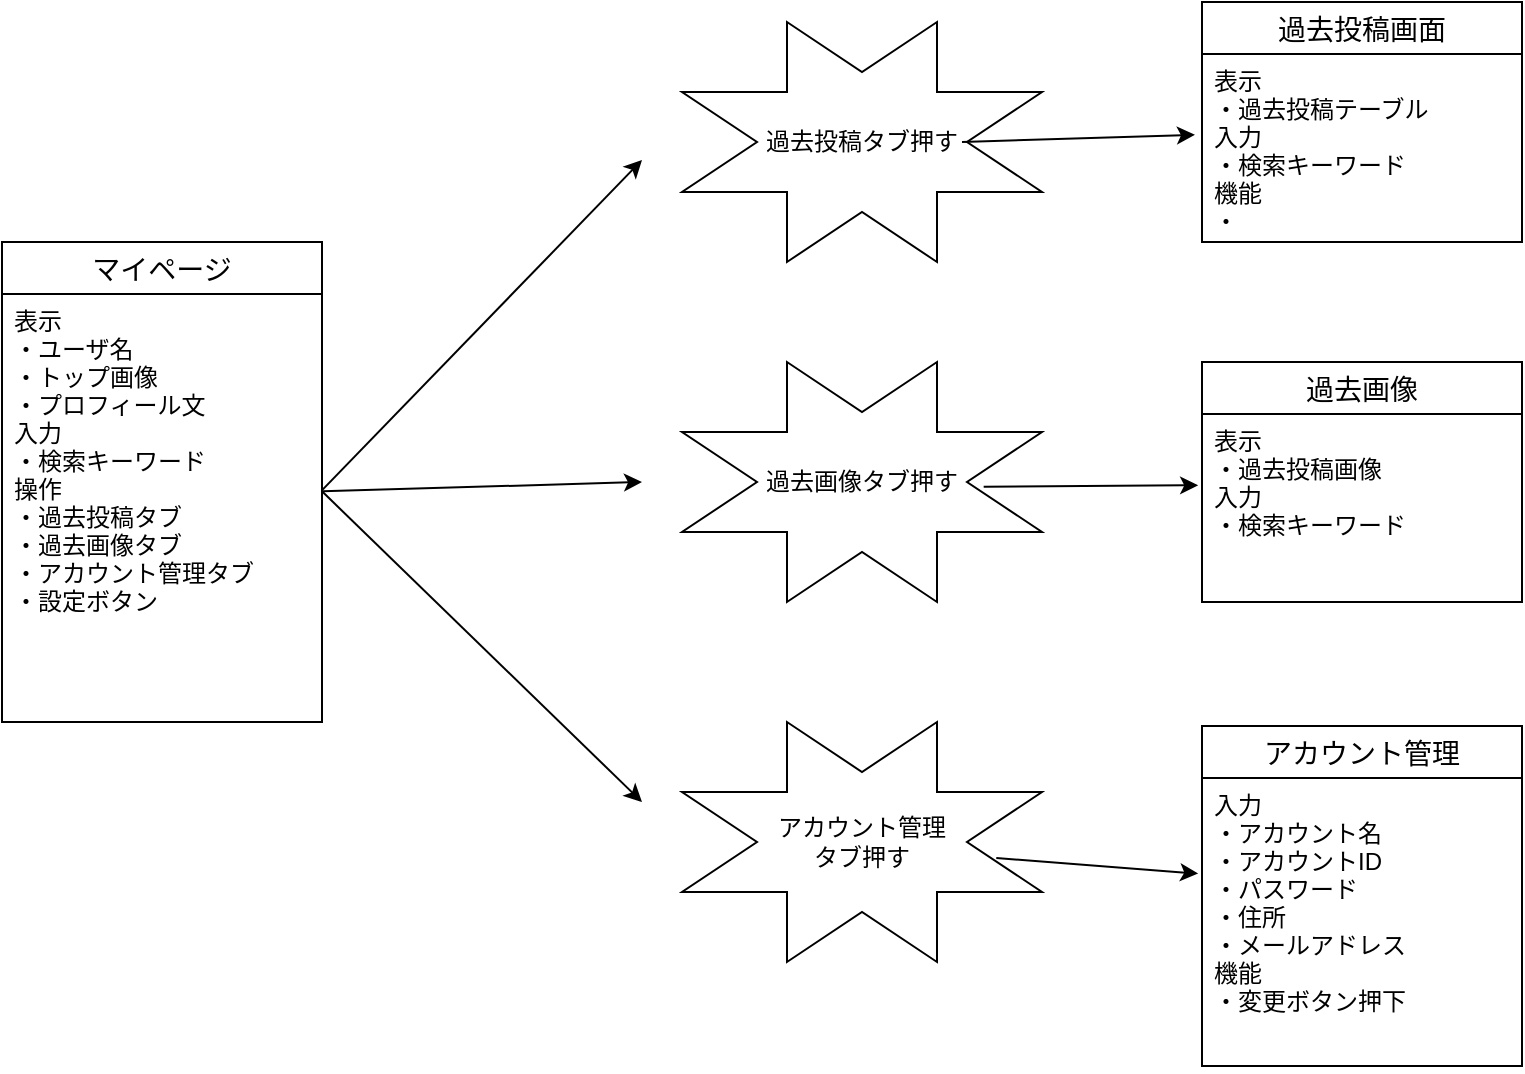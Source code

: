 <mxfile version="13.6.5">
    <diagram id="B7275yr1DmiIwSXIYHHA" name="ページ1">
        <mxGraphModel dx="1408" dy="804" grid="1" gridSize="10" guides="1" tooltips="1" connect="1" arrows="1" fold="1" page="1" pageScale="1" pageWidth="827" pageHeight="1169" math="0" shadow="0">
            <root>
                <mxCell id="0"/>
                <mxCell id="1" parent="0"/>
                <mxCell id="2" value="" style="endArrow=classic;html=1;exitX=1.002;exitY=0.457;exitDx=0;exitDy=0;exitPerimeter=0;" parent="1" source="4" edge="1">
                    <mxGeometry width="50" height="50" relative="1" as="geometry">
                        <mxPoint x="500" y="330" as="sourcePoint"/>
                        <mxPoint x="360" y="159" as="targetPoint"/>
                    </mxGeometry>
                </mxCell>
                <mxCell id="3" value="マイページ" style="swimlane;fontStyle=0;childLayout=stackLayout;horizontal=1;startSize=26;horizontalStack=0;resizeParent=1;resizeParentMax=0;resizeLast=0;collapsible=1;marginBottom=0;align=center;fontSize=14;" parent="1" vertex="1">
                    <mxGeometry x="40" y="200" width="160" height="240" as="geometry"/>
                </mxCell>
                <mxCell id="4" value="表示&#10;・ユーザ名&#10;・トップ画像&#10;・プロフィール文&#10;入力&#10;・検索キーワード&#10;操作&#10;・過去投稿タブ&#10;・過去画像タブ&#10;・アカウント管理タブ&#10;・設定ボタン" style="text;strokeColor=none;fillColor=none;spacingLeft=4;spacingRight=4;overflow=hidden;rotatable=0;points=[[0,0.5],[1,0.5]];portConstraint=eastwest;fontSize=12;" parent="3" vertex="1">
                    <mxGeometry y="26" width="160" height="214" as="geometry"/>
                </mxCell>
                <mxCell id="5" value="" style="endArrow=classic;html=1;exitX=1.002;exitY=0.461;exitDx=0;exitDy=0;exitPerimeter=0;" parent="1" source="4" edge="1">
                    <mxGeometry width="50" height="50" relative="1" as="geometry">
                        <mxPoint x="500" y="330" as="sourcePoint"/>
                        <mxPoint x="360" y="320" as="targetPoint"/>
                    </mxGeometry>
                </mxCell>
                <mxCell id="6" value="" style="endArrow=classic;html=1;exitX=1;exitY=0.461;exitDx=0;exitDy=0;exitPerimeter=0;" parent="1" source="4" edge="1">
                    <mxGeometry width="50" height="50" relative="1" as="geometry">
                        <mxPoint x="500" y="590" as="sourcePoint"/>
                        <mxPoint x="360" y="480" as="targetPoint"/>
                    </mxGeometry>
                </mxCell>
                <mxCell id="7" value="" style="verticalLabelPosition=bottom;verticalAlign=top;html=1;shape=mxgraph.basic.8_point_star" parent="1" vertex="1">
                    <mxGeometry x="380" y="90" width="180" height="120" as="geometry"/>
                </mxCell>
                <mxCell id="8" value="" style="verticalLabelPosition=bottom;verticalAlign=top;html=1;shape=mxgraph.basic.8_point_star" parent="1" vertex="1">
                    <mxGeometry x="380" y="260" width="180" height="120" as="geometry"/>
                </mxCell>
                <mxCell id="9" value="" style="verticalLabelPosition=bottom;verticalAlign=top;html=1;shape=mxgraph.basic.8_point_star" parent="1" vertex="1">
                    <mxGeometry x="380" y="440" width="180" height="120" as="geometry"/>
                </mxCell>
                <mxCell id="10" value="過去投稿タブ押す" style="text;html=1;strokeColor=none;fillColor=none;align=center;verticalAlign=middle;whiteSpace=wrap;rounded=0;" parent="1" vertex="1">
                    <mxGeometry x="420" y="140" width="100" height="20" as="geometry"/>
                </mxCell>
                <mxCell id="11" value="過去画像タブ押す" style="text;html=1;strokeColor=none;fillColor=none;align=center;verticalAlign=middle;whiteSpace=wrap;rounded=0;" parent="1" vertex="1">
                    <mxGeometry x="420" y="310" width="100" height="20" as="geometry"/>
                </mxCell>
                <mxCell id="12" value="アカウント管理タブ押す" style="text;html=1;strokeColor=none;fillColor=none;align=center;verticalAlign=middle;whiteSpace=wrap;rounded=0;" parent="1" vertex="1">
                    <mxGeometry x="422" y="490" width="96" height="20" as="geometry"/>
                </mxCell>
                <mxCell id="13" value="過去投稿画面" style="swimlane;fontStyle=0;childLayout=stackLayout;horizontal=1;startSize=26;horizontalStack=0;resizeParent=1;resizeParentMax=0;resizeLast=0;collapsible=1;marginBottom=0;align=center;fontSize=14;" parent="1" vertex="1">
                    <mxGeometry x="640" y="80" width="160" height="120" as="geometry"/>
                </mxCell>
                <mxCell id="14" value="表示&#10;・過去投稿テーブル&#10;入力&#10;・検索キーワード&#10;機能&#10;・" style="text;strokeColor=none;fillColor=none;spacingLeft=4;spacingRight=4;overflow=hidden;rotatable=0;points=[[0,0.5],[1,0.5]];portConstraint=eastwest;fontSize=12;" parent="13" vertex="1">
                    <mxGeometry y="26" width="160" height="94" as="geometry"/>
                </mxCell>
                <mxCell id="15" value="過去画像" style="swimlane;fontStyle=0;childLayout=stackLayout;horizontal=1;startSize=26;horizontalStack=0;resizeParent=1;resizeParentMax=0;resizeLast=0;collapsible=1;marginBottom=0;align=center;fontSize=14;" parent="1" vertex="1">
                    <mxGeometry x="640" y="260" width="160" height="120" as="geometry"/>
                </mxCell>
                <mxCell id="16" value="表示&#10;・過去投稿画像&#10;入力&#10;・検索キーワード" style="text;strokeColor=none;fillColor=none;spacingLeft=4;spacingRight=4;overflow=hidden;rotatable=0;points=[[0,0.5],[1,0.5]];portConstraint=eastwest;fontSize=12;" parent="15" vertex="1">
                    <mxGeometry y="26" width="160" height="94" as="geometry"/>
                </mxCell>
                <mxCell id="17" value="アカウント管理" style="swimlane;fontStyle=0;childLayout=stackLayout;horizontal=1;startSize=26;horizontalStack=0;resizeParent=1;resizeParentMax=0;resizeLast=0;collapsible=1;marginBottom=0;align=center;fontSize=14;" parent="1" vertex="1">
                    <mxGeometry x="640" y="442" width="160" height="170" as="geometry"/>
                </mxCell>
                <mxCell id="18" value="入力&#10;・アカウント名&#10;・アカウントID&#10;・パスワード&#10;・住所&#10;・メールアドレス&#10;機能&#10;・変更ボタン押下" style="text;strokeColor=none;fillColor=none;spacingLeft=4;spacingRight=4;overflow=hidden;rotatable=0;points=[[0,0.5],[1,0.5]];portConstraint=eastwest;fontSize=12;" parent="17" vertex="1">
                    <mxGeometry y="26" width="160" height="144" as="geometry"/>
                </mxCell>
                <mxCell id="19" value="" style="endArrow=classic;html=1;exitX=1;exitY=0.5;exitDx=0;exitDy=0;entryX=-0.022;entryY=0.43;entryDx=0;entryDy=0;entryPerimeter=0;" parent="1" source="10" target="14" edge="1">
                    <mxGeometry width="50" height="50" relative="1" as="geometry">
                        <mxPoint x="500" y="190" as="sourcePoint"/>
                        <mxPoint x="620" y="153" as="targetPoint"/>
                    </mxGeometry>
                </mxCell>
                <mxCell id="20" value="" style="endArrow=classic;html=1;entryX=-0.012;entryY=0.332;entryDx=0;entryDy=0;entryPerimeter=0;exitX=0.873;exitY=0.567;exitDx=0;exitDy=0;exitPerimeter=0;" parent="1" source="9" target="18" edge="1">
                    <mxGeometry width="50" height="50" relative="1" as="geometry">
                        <mxPoint x="500" y="460" as="sourcePoint"/>
                        <mxPoint x="550" y="410" as="targetPoint"/>
                    </mxGeometry>
                </mxCell>
                <mxCell id="21" value="" style="endArrow=classic;html=1;entryX=-0.012;entryY=0.379;entryDx=0;entryDy=0;entryPerimeter=0;exitX=0.838;exitY=0.52;exitDx=0;exitDy=0;exitPerimeter=0;" parent="1" source="8" target="16" edge="1">
                    <mxGeometry width="50" height="50" relative="1" as="geometry">
                        <mxPoint x="500" y="330" as="sourcePoint"/>
                        <mxPoint x="550" y="280" as="targetPoint"/>
                    </mxGeometry>
                </mxCell>
            </root>
        </mxGraphModel>
    </diagram>
</mxfile>